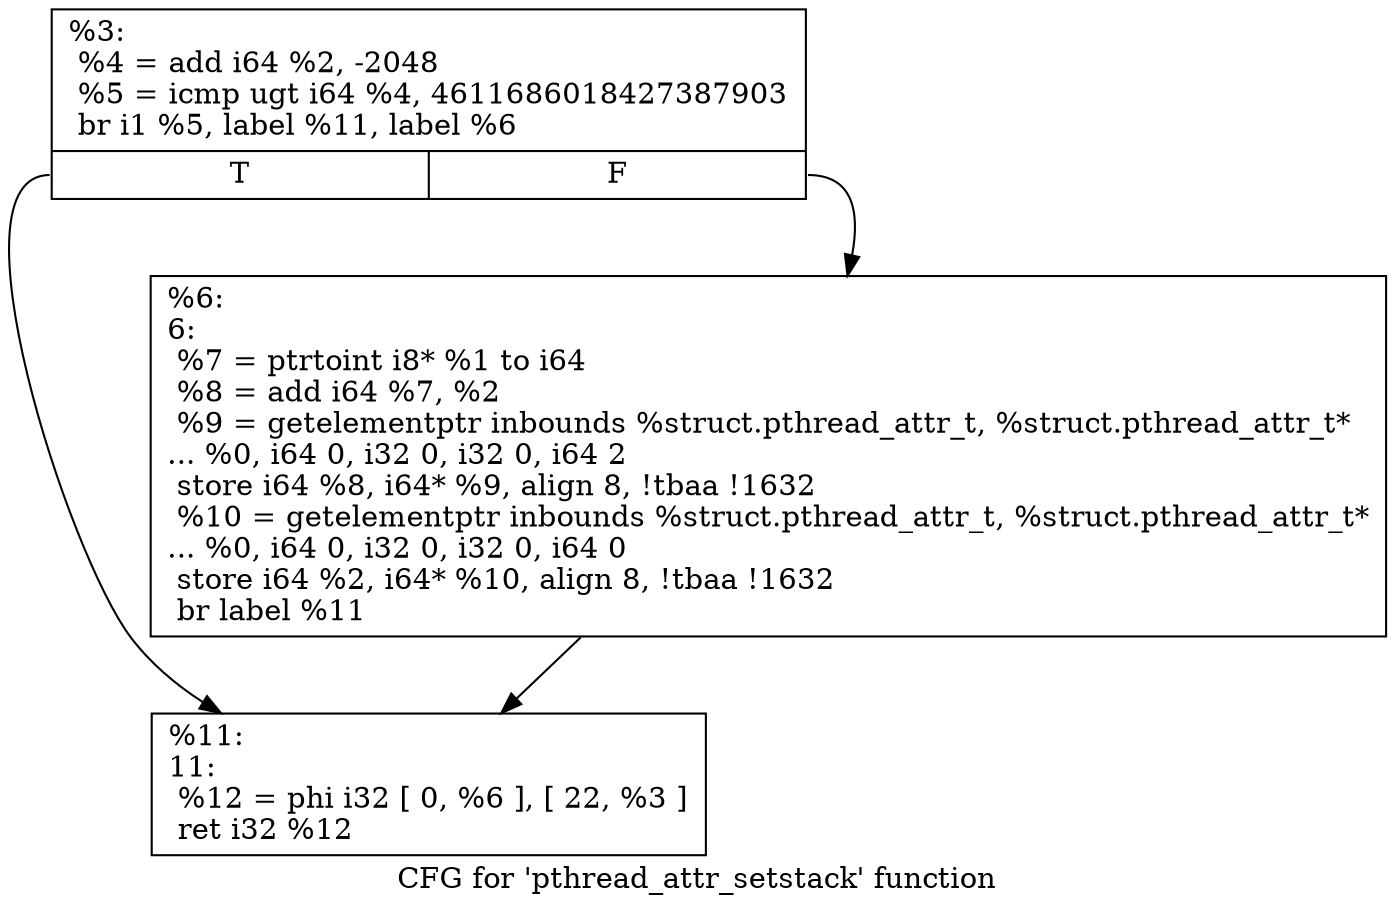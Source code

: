 digraph "CFG for 'pthread_attr_setstack' function" {
	label="CFG for 'pthread_attr_setstack' function";

	Node0x1ae5290 [shape=record,label="{%3:\l  %4 = add i64 %2, -2048\l  %5 = icmp ugt i64 %4, 4611686018427387903\l  br i1 %5, label %11, label %6\l|{<s0>T|<s1>F}}"];
	Node0x1ae5290:s0 -> Node0x1ae53b0;
	Node0x1ae5290:s1 -> Node0x1ae5360;
	Node0x1ae5360 [shape=record,label="{%6:\l6:                                                \l  %7 = ptrtoint i8* %1 to i64\l  %8 = add i64 %7, %2\l  %9 = getelementptr inbounds %struct.pthread_attr_t, %struct.pthread_attr_t*\l... %0, i64 0, i32 0, i32 0, i64 2\l  store i64 %8, i64* %9, align 8, !tbaa !1632\l  %10 = getelementptr inbounds %struct.pthread_attr_t, %struct.pthread_attr_t*\l... %0, i64 0, i32 0, i32 0, i64 0\l  store i64 %2, i64* %10, align 8, !tbaa !1632\l  br label %11\l}"];
	Node0x1ae5360 -> Node0x1ae53b0;
	Node0x1ae53b0 [shape=record,label="{%11:\l11:                                               \l  %12 = phi i32 [ 0, %6 ], [ 22, %3 ]\l  ret i32 %12\l}"];
}
